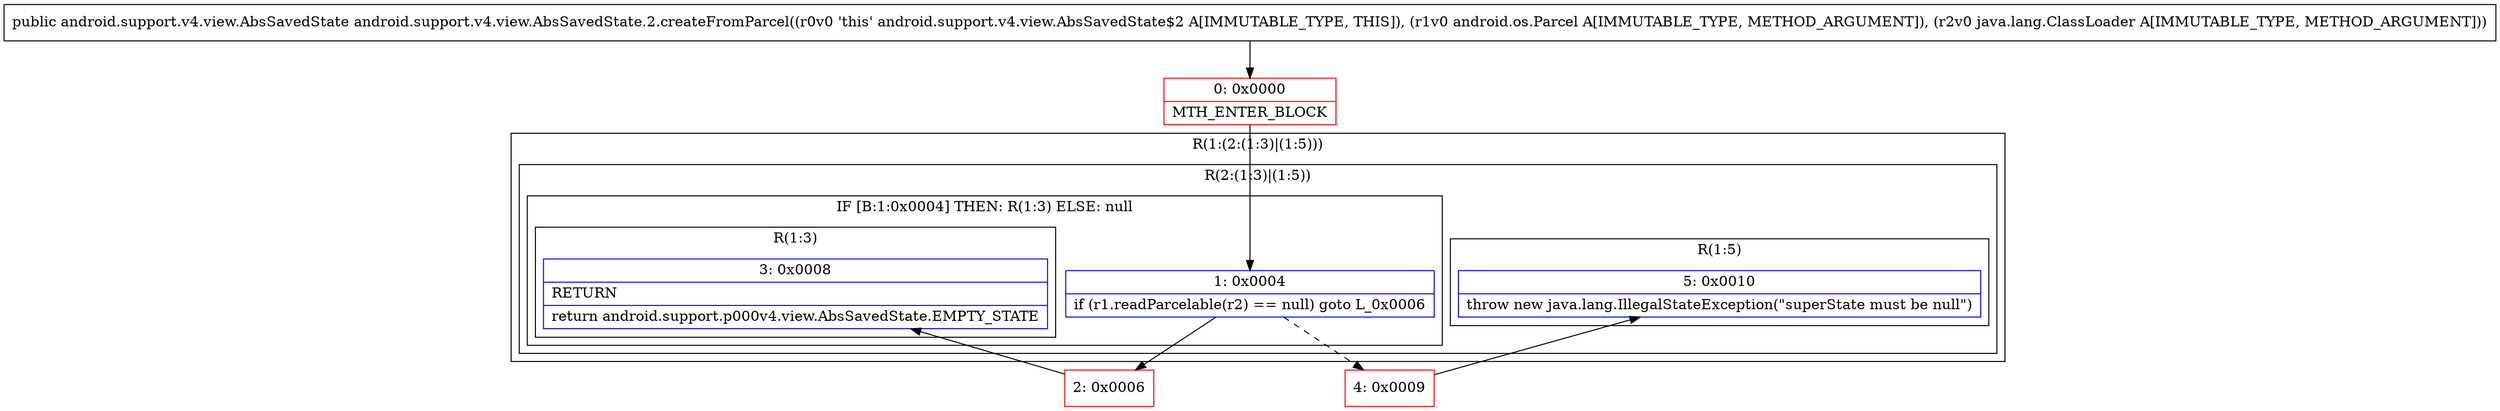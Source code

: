 digraph "CFG forandroid.support.v4.view.AbsSavedState.2.createFromParcel(Landroid\/os\/Parcel;Ljava\/lang\/ClassLoader;)Landroid\/support\/v4\/view\/AbsSavedState;" {
subgraph cluster_Region_1159353368 {
label = "R(1:(2:(1:3)|(1:5)))";
node [shape=record,color=blue];
subgraph cluster_Region_435591200 {
label = "R(2:(1:3)|(1:5))";
node [shape=record,color=blue];
subgraph cluster_IfRegion_1638620103 {
label = "IF [B:1:0x0004] THEN: R(1:3) ELSE: null";
node [shape=record,color=blue];
Node_1 [shape=record,label="{1\:\ 0x0004|if (r1.readParcelable(r2) == null) goto L_0x0006\l}"];
subgraph cluster_Region_1180850394 {
label = "R(1:3)";
node [shape=record,color=blue];
Node_3 [shape=record,label="{3\:\ 0x0008|RETURN\l|return android.support.p000v4.view.AbsSavedState.EMPTY_STATE\l}"];
}
}
subgraph cluster_Region_1364164250 {
label = "R(1:5)";
node [shape=record,color=blue];
Node_5 [shape=record,label="{5\:\ 0x0010|throw new java.lang.IllegalStateException(\"superState must be null\")\l}"];
}
}
}
Node_0 [shape=record,color=red,label="{0\:\ 0x0000|MTH_ENTER_BLOCK\l}"];
Node_2 [shape=record,color=red,label="{2\:\ 0x0006}"];
Node_4 [shape=record,color=red,label="{4\:\ 0x0009}"];
MethodNode[shape=record,label="{public android.support.v4.view.AbsSavedState android.support.v4.view.AbsSavedState.2.createFromParcel((r0v0 'this' android.support.v4.view.AbsSavedState$2 A[IMMUTABLE_TYPE, THIS]), (r1v0 android.os.Parcel A[IMMUTABLE_TYPE, METHOD_ARGUMENT]), (r2v0 java.lang.ClassLoader A[IMMUTABLE_TYPE, METHOD_ARGUMENT])) }"];
MethodNode -> Node_0;
Node_1 -> Node_2;
Node_1 -> Node_4[style=dashed];
Node_0 -> Node_1;
Node_2 -> Node_3;
Node_4 -> Node_5;
}

